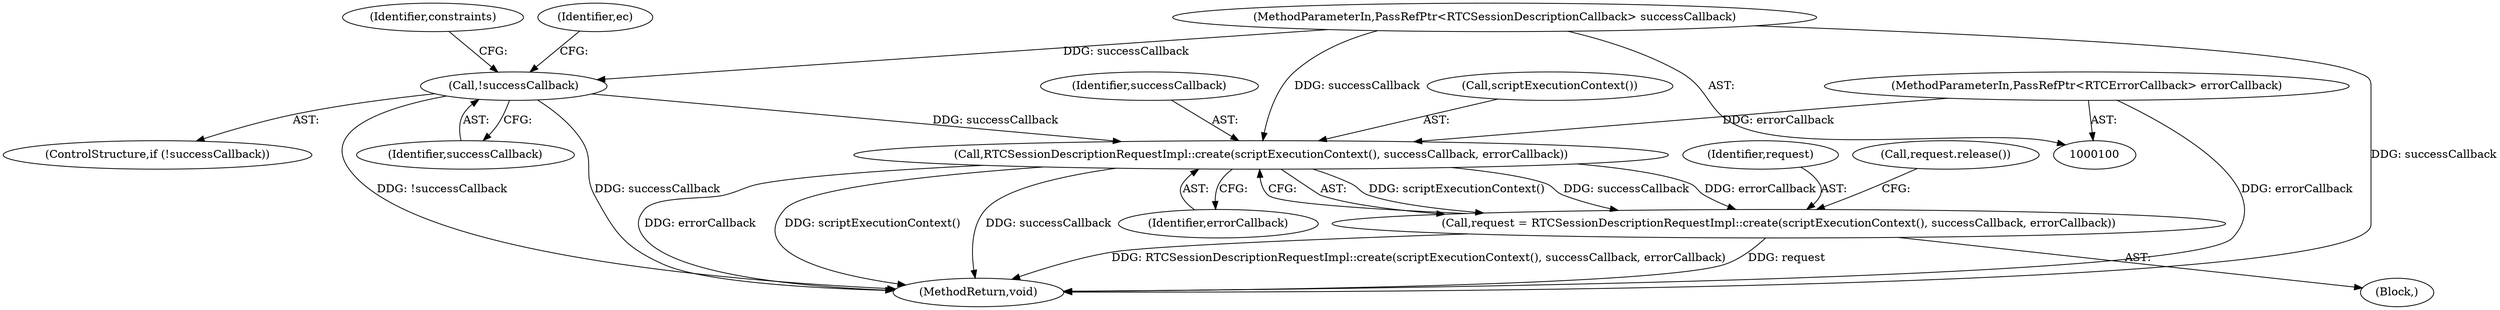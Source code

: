 digraph "0_Chrome_ab5e55ff333def909d025ac45da9ffa0d88a63f2@API" {
"1000139" [label="(Call,RTCSessionDescriptionRequestImpl::create(scriptExecutionContext(), successCallback, errorCallback))"];
"1000120" [label="(Call,!successCallback)"];
"1000101" [label="(MethodParameterIn,PassRefPtr<RTCSessionDescriptionCallback> successCallback)"];
"1000102" [label="(MethodParameterIn,PassRefPtr<RTCErrorCallback> errorCallback)"];
"1000137" [label="(Call,request = RTCSessionDescriptionRequestImpl::create(scriptExecutionContext(), successCallback, errorCallback))"];
"1000144" [label="(Call,request.release())"];
"1000141" [label="(Identifier,successCallback)"];
"1000142" [label="(Identifier,errorCallback)"];
"1000120" [label="(Call,!successCallback)"];
"1000101" [label="(MethodParameterIn,PassRefPtr<RTCSessionDescriptionCallback> successCallback)"];
"1000119" [label="(ControlStructure,if (!successCallback))"];
"1000139" [label="(Call,RTCSessionDescriptionRequestImpl::create(scriptExecutionContext(), successCallback, errorCallback))"];
"1000105" [label="(Block,)"];
"1000138" [label="(Identifier,request)"];
"1000129" [label="(Identifier,constraints)"];
"1000102" [label="(MethodParameterIn,PassRefPtr<RTCErrorCallback> errorCallback)"];
"1000121" [label="(Identifier,successCallback)"];
"1000146" [label="(MethodReturn,void)"];
"1000140" [label="(Call,scriptExecutionContext())"];
"1000124" [label="(Identifier,ec)"];
"1000137" [label="(Call,request = RTCSessionDescriptionRequestImpl::create(scriptExecutionContext(), successCallback, errorCallback))"];
"1000139" -> "1000137"  [label="AST: "];
"1000139" -> "1000142"  [label="CFG: "];
"1000140" -> "1000139"  [label="AST: "];
"1000141" -> "1000139"  [label="AST: "];
"1000142" -> "1000139"  [label="AST: "];
"1000137" -> "1000139"  [label="CFG: "];
"1000139" -> "1000146"  [label="DDG: errorCallback"];
"1000139" -> "1000146"  [label="DDG: scriptExecutionContext()"];
"1000139" -> "1000146"  [label="DDG: successCallback"];
"1000139" -> "1000137"  [label="DDG: scriptExecutionContext()"];
"1000139" -> "1000137"  [label="DDG: successCallback"];
"1000139" -> "1000137"  [label="DDG: errorCallback"];
"1000120" -> "1000139"  [label="DDG: successCallback"];
"1000101" -> "1000139"  [label="DDG: successCallback"];
"1000102" -> "1000139"  [label="DDG: errorCallback"];
"1000120" -> "1000119"  [label="AST: "];
"1000120" -> "1000121"  [label="CFG: "];
"1000121" -> "1000120"  [label="AST: "];
"1000124" -> "1000120"  [label="CFG: "];
"1000129" -> "1000120"  [label="CFG: "];
"1000120" -> "1000146"  [label="DDG: successCallback"];
"1000120" -> "1000146"  [label="DDG: !successCallback"];
"1000101" -> "1000120"  [label="DDG: successCallback"];
"1000101" -> "1000100"  [label="AST: "];
"1000101" -> "1000146"  [label="DDG: successCallback"];
"1000102" -> "1000100"  [label="AST: "];
"1000102" -> "1000146"  [label="DDG: errorCallback"];
"1000137" -> "1000105"  [label="AST: "];
"1000138" -> "1000137"  [label="AST: "];
"1000144" -> "1000137"  [label="CFG: "];
"1000137" -> "1000146"  [label="DDG: RTCSessionDescriptionRequestImpl::create(scriptExecutionContext(), successCallback, errorCallback)"];
"1000137" -> "1000146"  [label="DDG: request"];
}
